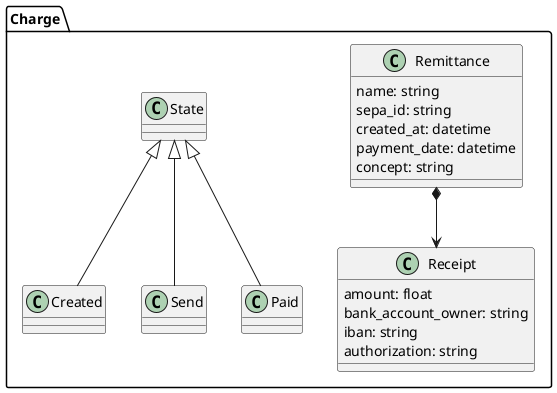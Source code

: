 @startuml
package Charge{
    class Remittance {
        name: string
        sepa_id: string
        created_at: datetime
        payment_date: datetime
        concept: string
    }

    class Receipt {
        amount: float
        bank_account_owner: string
        iban: string
        authorization: string
    }

    Remittance *--> Receipt

    class State
    class Created
    class Send
    class Paid
    State <|-- Created
    State <|-- Send
    State <|-- Paid
}
@enduml
